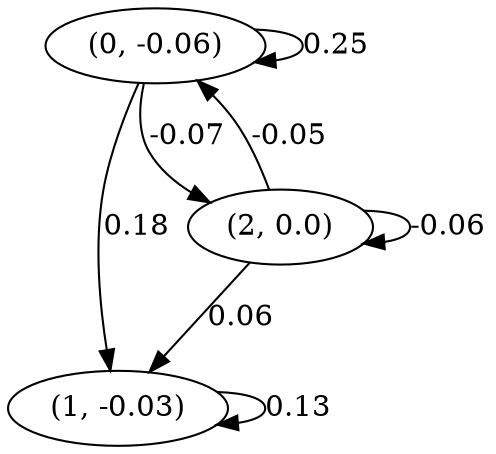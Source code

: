 digraph {
    0 [ label = "(0, -0.06)" ]
    1 [ label = "(1, -0.03)" ]
    2 [ label = "(2, 0.0)" ]
    0 -> 0 [ label = "0.25" ]
    1 -> 1 [ label = "0.13" ]
    2 -> 2 [ label = "-0.06" ]
    2 -> 0 [ label = "-0.05" ]
    0 -> 1 [ label = "0.18" ]
    2 -> 1 [ label = "0.06" ]
    0 -> 2 [ label = "-0.07" ]
}

